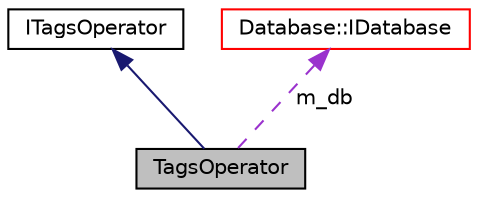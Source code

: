 digraph "TagsOperator"
{
 // LATEX_PDF_SIZE
  edge [fontname="Helvetica",fontsize="10",labelfontname="Helvetica",labelfontsize="10"];
  node [fontname="Helvetica",fontsize="10",shape=record];
  Node1 [label="TagsOperator",height=0.2,width=0.4,color="black", fillcolor="grey75", style="filled", fontcolor="black",tooltip=" "];
  Node2 -> Node1 [dir="back",color="midnightblue",fontsize="10",style="solid",fontname="Helvetica"];
  Node2 [label="ITagsOperator",height=0.2,width=0.4,color="black", fillcolor="white", style="filled",URL="$struct_i_tags_operator.html",tooltip=" "];
  Node3 -> Node1 [dir="back",color="darkorchid3",fontsize="10",style="dashed",label=" m_db" ,fontname="Helvetica"];
  Node3 [label="Database::IDatabase",height=0.2,width=0.4,color="red", fillcolor="white", style="filled",URL="$struct_database_1_1_i_database.html",tooltip=" "];
}
